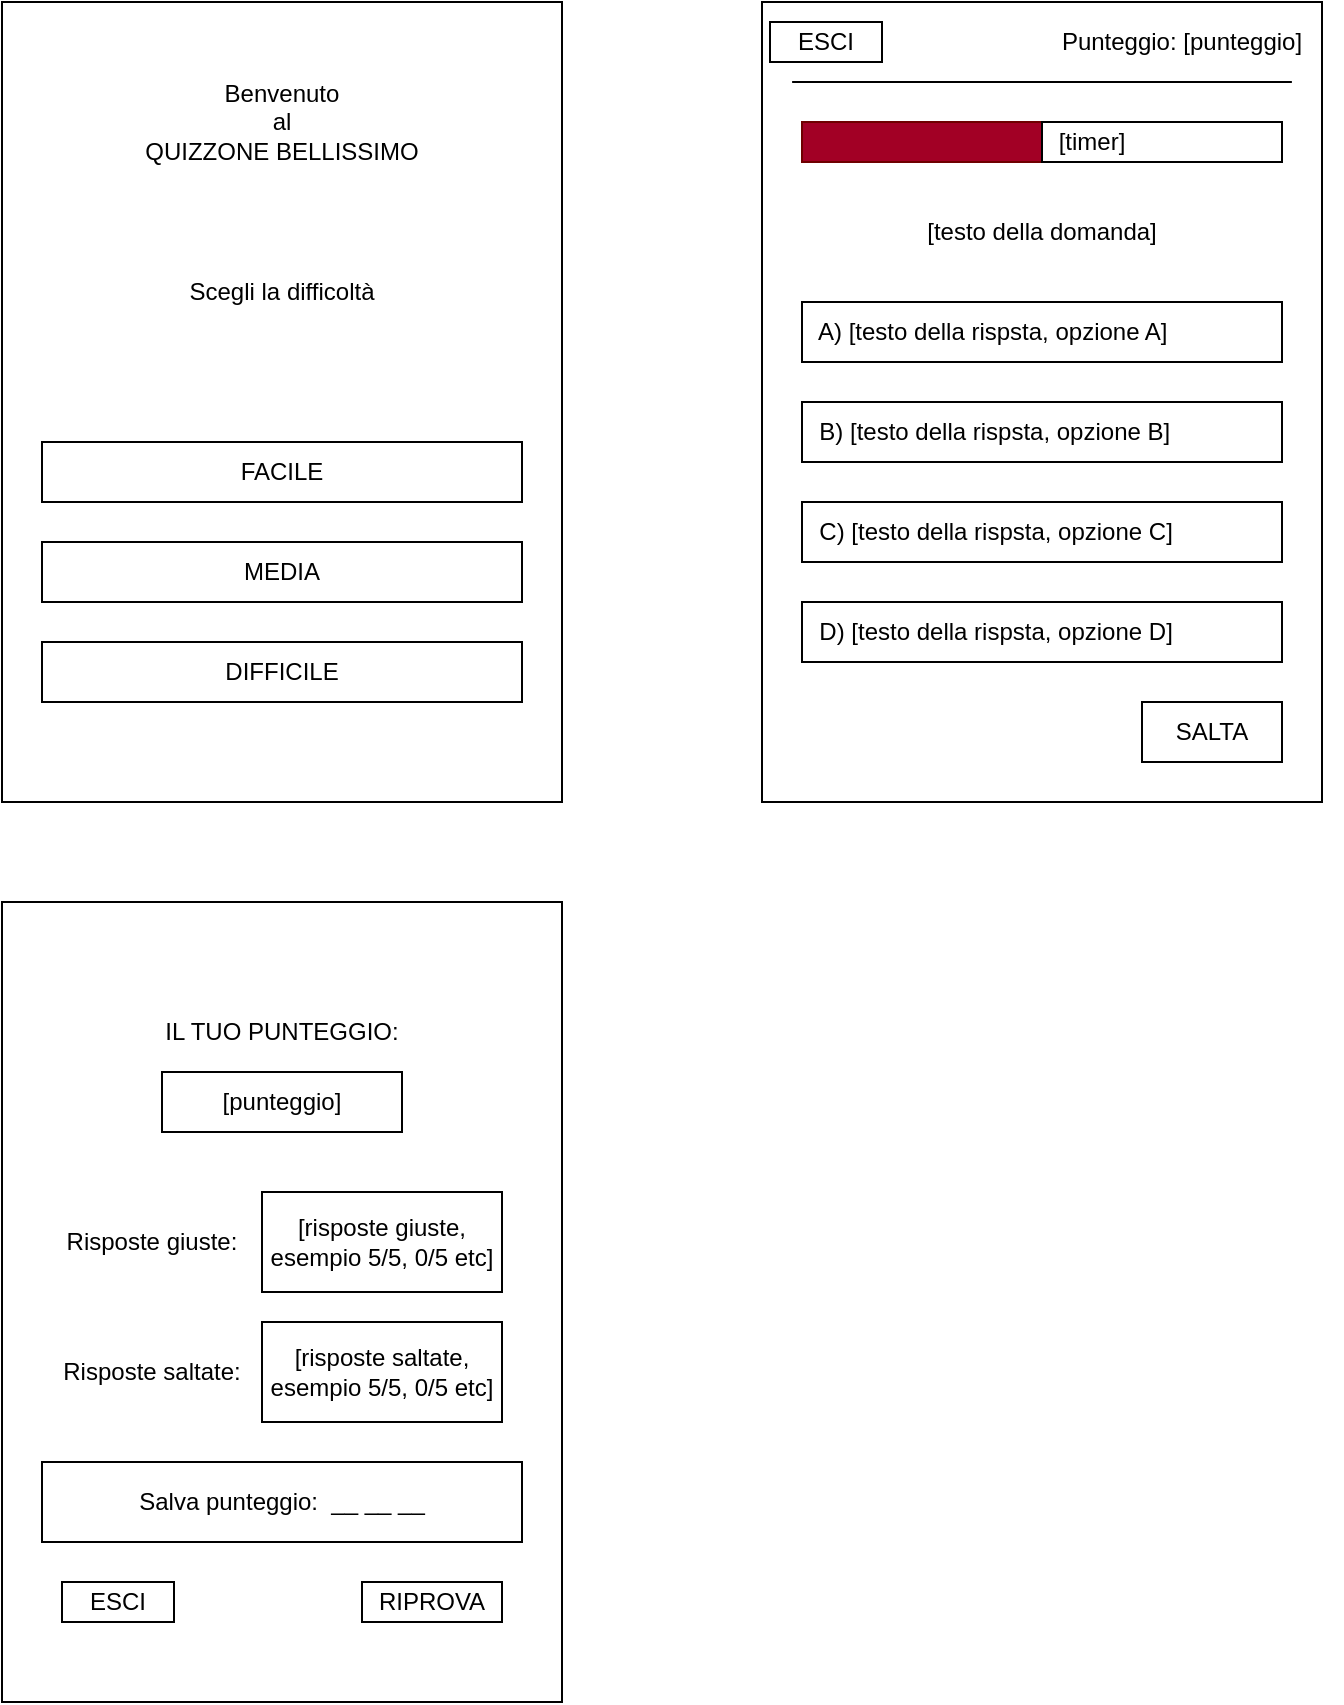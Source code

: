 <mxfile version="27.0.4">
  <diagram name="Pagina-1" id="-Fz7-ZmVYmnUhRggLUEh">
    <mxGraphModel dx="1045" dy="562" grid="1" gridSize="10" guides="1" tooltips="1" connect="1" arrows="1" fold="1" page="1" pageScale="1" pageWidth="827" pageHeight="1169" math="0" shadow="0">
      <root>
        <mxCell id="0" />
        <mxCell id="1" parent="0" />
        <mxCell id="c5NniUcqb0iYCsrQQCgW-1" value="" style="rounded=0;whiteSpace=wrap;html=1;" vertex="1" parent="1">
          <mxGeometry x="30" y="20" width="280" height="400" as="geometry" />
        </mxCell>
        <mxCell id="c5NniUcqb0iYCsrQQCgW-3" value="Benvenuto&lt;div&gt;al&lt;/div&gt;&lt;div&gt;QUIZZONE BELLISSIMO&lt;/div&gt;" style="text;html=1;align=center;verticalAlign=middle;whiteSpace=wrap;rounded=0;" vertex="1" parent="1">
          <mxGeometry x="80" y="50" width="180" height="60" as="geometry" />
        </mxCell>
        <mxCell id="c5NniUcqb0iYCsrQQCgW-4" value="Scegli la difficoltà" style="text;html=1;align=center;verticalAlign=middle;whiteSpace=wrap;rounded=0;" vertex="1" parent="1">
          <mxGeometry x="85" y="150" width="170" height="30" as="geometry" />
        </mxCell>
        <mxCell id="c5NniUcqb0iYCsrQQCgW-5" value="FACILE" style="rounded=0;whiteSpace=wrap;html=1;" vertex="1" parent="1">
          <mxGeometry x="50" y="240" width="240" height="30" as="geometry" />
        </mxCell>
        <mxCell id="c5NniUcqb0iYCsrQQCgW-6" value="MEDIA" style="rounded=0;whiteSpace=wrap;html=1;" vertex="1" parent="1">
          <mxGeometry x="50" y="290" width="240" height="30" as="geometry" />
        </mxCell>
        <mxCell id="c5NniUcqb0iYCsrQQCgW-7" value="DIFFICILE" style="rounded=0;whiteSpace=wrap;html=1;" vertex="1" parent="1">
          <mxGeometry x="50" y="340" width="240" height="30" as="geometry" />
        </mxCell>
        <mxCell id="c5NniUcqb0iYCsrQQCgW-8" value="" style="rounded=0;whiteSpace=wrap;html=1;" vertex="1" parent="1">
          <mxGeometry x="410" y="20" width="280" height="400" as="geometry" />
        </mxCell>
        <mxCell id="c5NniUcqb0iYCsrQQCgW-9" value="ESCI" style="rounded=0;whiteSpace=wrap;html=1;" vertex="1" parent="1">
          <mxGeometry x="414" y="30" width="56" height="20" as="geometry" />
        </mxCell>
        <mxCell id="c5NniUcqb0iYCsrQQCgW-10" value="" style="endArrow=none;html=1;rounded=0;entryX=0.821;entryY=0.75;entryDx=0;entryDy=0;entryPerimeter=0;" edge="1" parent="1">
          <mxGeometry width="50" height="50" relative="1" as="geometry">
            <mxPoint x="425.06" y="60" as="sourcePoint" />
            <mxPoint x="674.94" y="60" as="targetPoint" />
            <Array as="points">
              <mxPoint x="545.06" y="60" />
            </Array>
          </mxGeometry>
        </mxCell>
        <mxCell id="c5NniUcqb0iYCsrQQCgW-11" value="Punteggio: [punteggio]" style="text;html=1;align=center;verticalAlign=middle;whiteSpace=wrap;rounded=0;" vertex="1" parent="1">
          <mxGeometry x="540" y="25" width="160" height="30" as="geometry" />
        </mxCell>
        <mxCell id="c5NniUcqb0iYCsrQQCgW-14" value="" style="rounded=0;whiteSpace=wrap;html=1;shadow=0;fillColor=#a20025;fontColor=#ffffff;strokeColor=#6F0000;" vertex="1" parent="1">
          <mxGeometry x="430" y="80" width="120" height="20" as="geometry" />
        </mxCell>
        <mxCell id="c5NniUcqb0iYCsrQQCgW-16" value="" style="rounded=0;whiteSpace=wrap;html=1;" vertex="1" parent="1">
          <mxGeometry x="550" y="80" width="120" height="20" as="geometry" />
        </mxCell>
        <mxCell id="c5NniUcqb0iYCsrQQCgW-17" value="[timer]" style="text;html=1;align=center;verticalAlign=middle;whiteSpace=wrap;rounded=0;" vertex="1" parent="1">
          <mxGeometry x="520" y="75" width="110" height="30" as="geometry" />
        </mxCell>
        <mxCell id="c5NniUcqb0iYCsrQQCgW-18" value="[testo della domanda]" style="text;html=1;align=center;verticalAlign=middle;whiteSpace=wrap;rounded=0;" vertex="1" parent="1">
          <mxGeometry x="450" y="120" width="200" height="30" as="geometry" />
        </mxCell>
        <mxCell id="c5NniUcqb0iYCsrQQCgW-19" value="&amp;nbsp; A) [testo della rispsta, opzione A]" style="rounded=0;whiteSpace=wrap;html=1;align=left;" vertex="1" parent="1">
          <mxGeometry x="430" y="170" width="240" height="30" as="geometry" />
        </mxCell>
        <mxCell id="c5NniUcqb0iYCsrQQCgW-20" value="&amp;nbsp; B) [testo della rispsta, opzione B]" style="rounded=0;whiteSpace=wrap;html=1;align=left;" vertex="1" parent="1">
          <mxGeometry x="430" y="220" width="240" height="30" as="geometry" />
        </mxCell>
        <mxCell id="c5NniUcqb0iYCsrQQCgW-21" value="&amp;nbsp; C) [testo della rispsta, opzione C]" style="rounded=0;whiteSpace=wrap;html=1;align=left;" vertex="1" parent="1">
          <mxGeometry x="430" y="270" width="240" height="30" as="geometry" />
        </mxCell>
        <mxCell id="c5NniUcqb0iYCsrQQCgW-22" value="&amp;nbsp; D) [testo della rispsta, opzione D]" style="rounded=0;whiteSpace=wrap;html=1;align=left;" vertex="1" parent="1">
          <mxGeometry x="430" y="320" width="240" height="30" as="geometry" />
        </mxCell>
        <mxCell id="c5NniUcqb0iYCsrQQCgW-23" value="SALTA" style="rounded=0;whiteSpace=wrap;html=1;" vertex="1" parent="1">
          <mxGeometry x="600" y="370" width="70" height="30" as="geometry" />
        </mxCell>
        <mxCell id="c5NniUcqb0iYCsrQQCgW-24" value="" style="rounded=0;whiteSpace=wrap;html=1;" vertex="1" parent="1">
          <mxGeometry x="30" y="470" width="280" height="400" as="geometry" />
        </mxCell>
        <mxCell id="c5NniUcqb0iYCsrQQCgW-25" value="IL TUO PUNTEGGIO:" style="text;html=1;align=center;verticalAlign=middle;whiteSpace=wrap;rounded=0;" vertex="1" parent="1">
          <mxGeometry x="85" y="520" width="170" height="30" as="geometry" />
        </mxCell>
        <mxCell id="c5NniUcqb0iYCsrQQCgW-26" value="[punteggio]" style="rounded=0;whiteSpace=wrap;html=1;" vertex="1" parent="1">
          <mxGeometry x="110" y="555" width="120" height="30" as="geometry" />
        </mxCell>
        <mxCell id="c5NniUcqb0iYCsrQQCgW-27" value="Risposte giuste:" style="text;html=1;align=center;verticalAlign=middle;whiteSpace=wrap;rounded=0;" vertex="1" parent="1">
          <mxGeometry x="50" y="630" width="110" height="20" as="geometry" />
        </mxCell>
        <mxCell id="c5NniUcqb0iYCsrQQCgW-28" value="[risposte giuste, esempio 5/5, 0/5 etc]" style="rounded=0;whiteSpace=wrap;html=1;" vertex="1" parent="1">
          <mxGeometry x="160" y="615" width="120" height="50" as="geometry" />
        </mxCell>
        <mxCell id="c5NniUcqb0iYCsrQQCgW-29" value="Risposte saltate:" style="text;html=1;align=center;verticalAlign=middle;whiteSpace=wrap;rounded=0;" vertex="1" parent="1">
          <mxGeometry x="50" y="695" width="110" height="20" as="geometry" />
        </mxCell>
        <mxCell id="c5NniUcqb0iYCsrQQCgW-30" value="[risposte saltate, esempio 5/5, 0/5 etc]" style="rounded=0;whiteSpace=wrap;html=1;" vertex="1" parent="1">
          <mxGeometry x="160" y="680" width="120" height="50" as="geometry" />
        </mxCell>
        <mxCell id="c5NniUcqb0iYCsrQQCgW-31" value="Salva punteggio:&amp;nbsp; __ __ __" style="rounded=0;whiteSpace=wrap;html=1;" vertex="1" parent="1">
          <mxGeometry x="50" y="750" width="240" height="40" as="geometry" />
        </mxCell>
        <mxCell id="c5NniUcqb0iYCsrQQCgW-32" value="ESCI" style="rounded=0;whiteSpace=wrap;html=1;" vertex="1" parent="1">
          <mxGeometry x="60" y="810" width="56" height="20" as="geometry" />
        </mxCell>
        <mxCell id="c5NniUcqb0iYCsrQQCgW-33" value="RIPROVA" style="rounded=0;whiteSpace=wrap;html=1;" vertex="1" parent="1">
          <mxGeometry x="210" y="810" width="70" height="20" as="geometry" />
        </mxCell>
      </root>
    </mxGraphModel>
  </diagram>
</mxfile>
